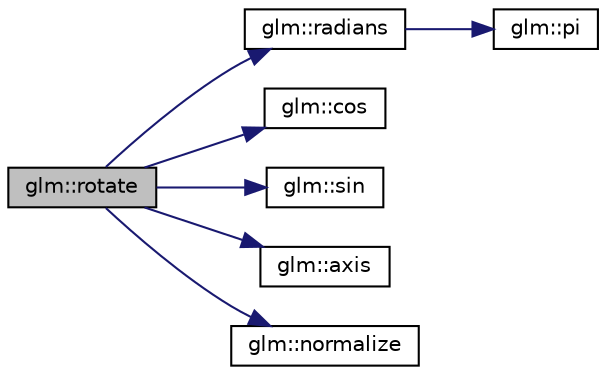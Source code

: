 digraph "glm::rotate"
{
  edge [fontname="Helvetica",fontsize="10",labelfontname="Helvetica",labelfontsize="10"];
  node [fontname="Helvetica",fontsize="10",shape=record];
  rankdir="LR";
  Node1 [label="glm::rotate",height=0.2,width=0.4,color="black", fillcolor="grey75", style="filled", fontcolor="black"];
  Node1 -> Node2 [color="midnightblue",fontsize="10",style="solid",fontname="Helvetica"];
  Node2 [label="glm::radians",height=0.2,width=0.4,color="black", fillcolor="white", style="filled",URL="$group__core__func__trigonometric.html#ga431d31cdb060059bc5b0696e212f1453"];
  Node2 -> Node3 [color="midnightblue",fontsize="10",style="solid",fontname="Helvetica"];
  Node3 [label="glm::pi",height=0.2,width=0.4,color="black", fillcolor="white", style="filled",URL="$group__gtc__constants.html#gae671930537266a9a650ccb4b88757692"];
  Node1 -> Node4 [color="midnightblue",fontsize="10",style="solid",fontname="Helvetica"];
  Node4 [label="glm::cos",height=0.2,width=0.4,color="black", fillcolor="white", style="filled",URL="$group__core__func__trigonometric.html#gac6708d4f0895dc79b65f50db00840167"];
  Node1 -> Node5 [color="midnightblue",fontsize="10",style="solid",fontname="Helvetica"];
  Node5 [label="glm::sin",height=0.2,width=0.4,color="black", fillcolor="white", style="filled",URL="$group__core__func__trigonometric.html#gafbab21016b7f3bc21afb09a7e42e2df1"];
  Node1 -> Node6 [color="midnightblue",fontsize="10",style="solid",fontname="Helvetica"];
  Node6 [label="glm::axis",height=0.2,width=0.4,color="black", fillcolor="white", style="filled",URL="$group__gtc__quaternion.html#ga72457604550d0414e522dbec0d98f276"];
  Node1 -> Node7 [color="midnightblue",fontsize="10",style="solid",fontname="Helvetica"];
  Node7 [label="glm::normalize",height=0.2,width=0.4,color="black", fillcolor="white", style="filled",URL="$group__core__func__geometric.html#ga15aa87101457e41663b08a8dcc3357f8"];
}
